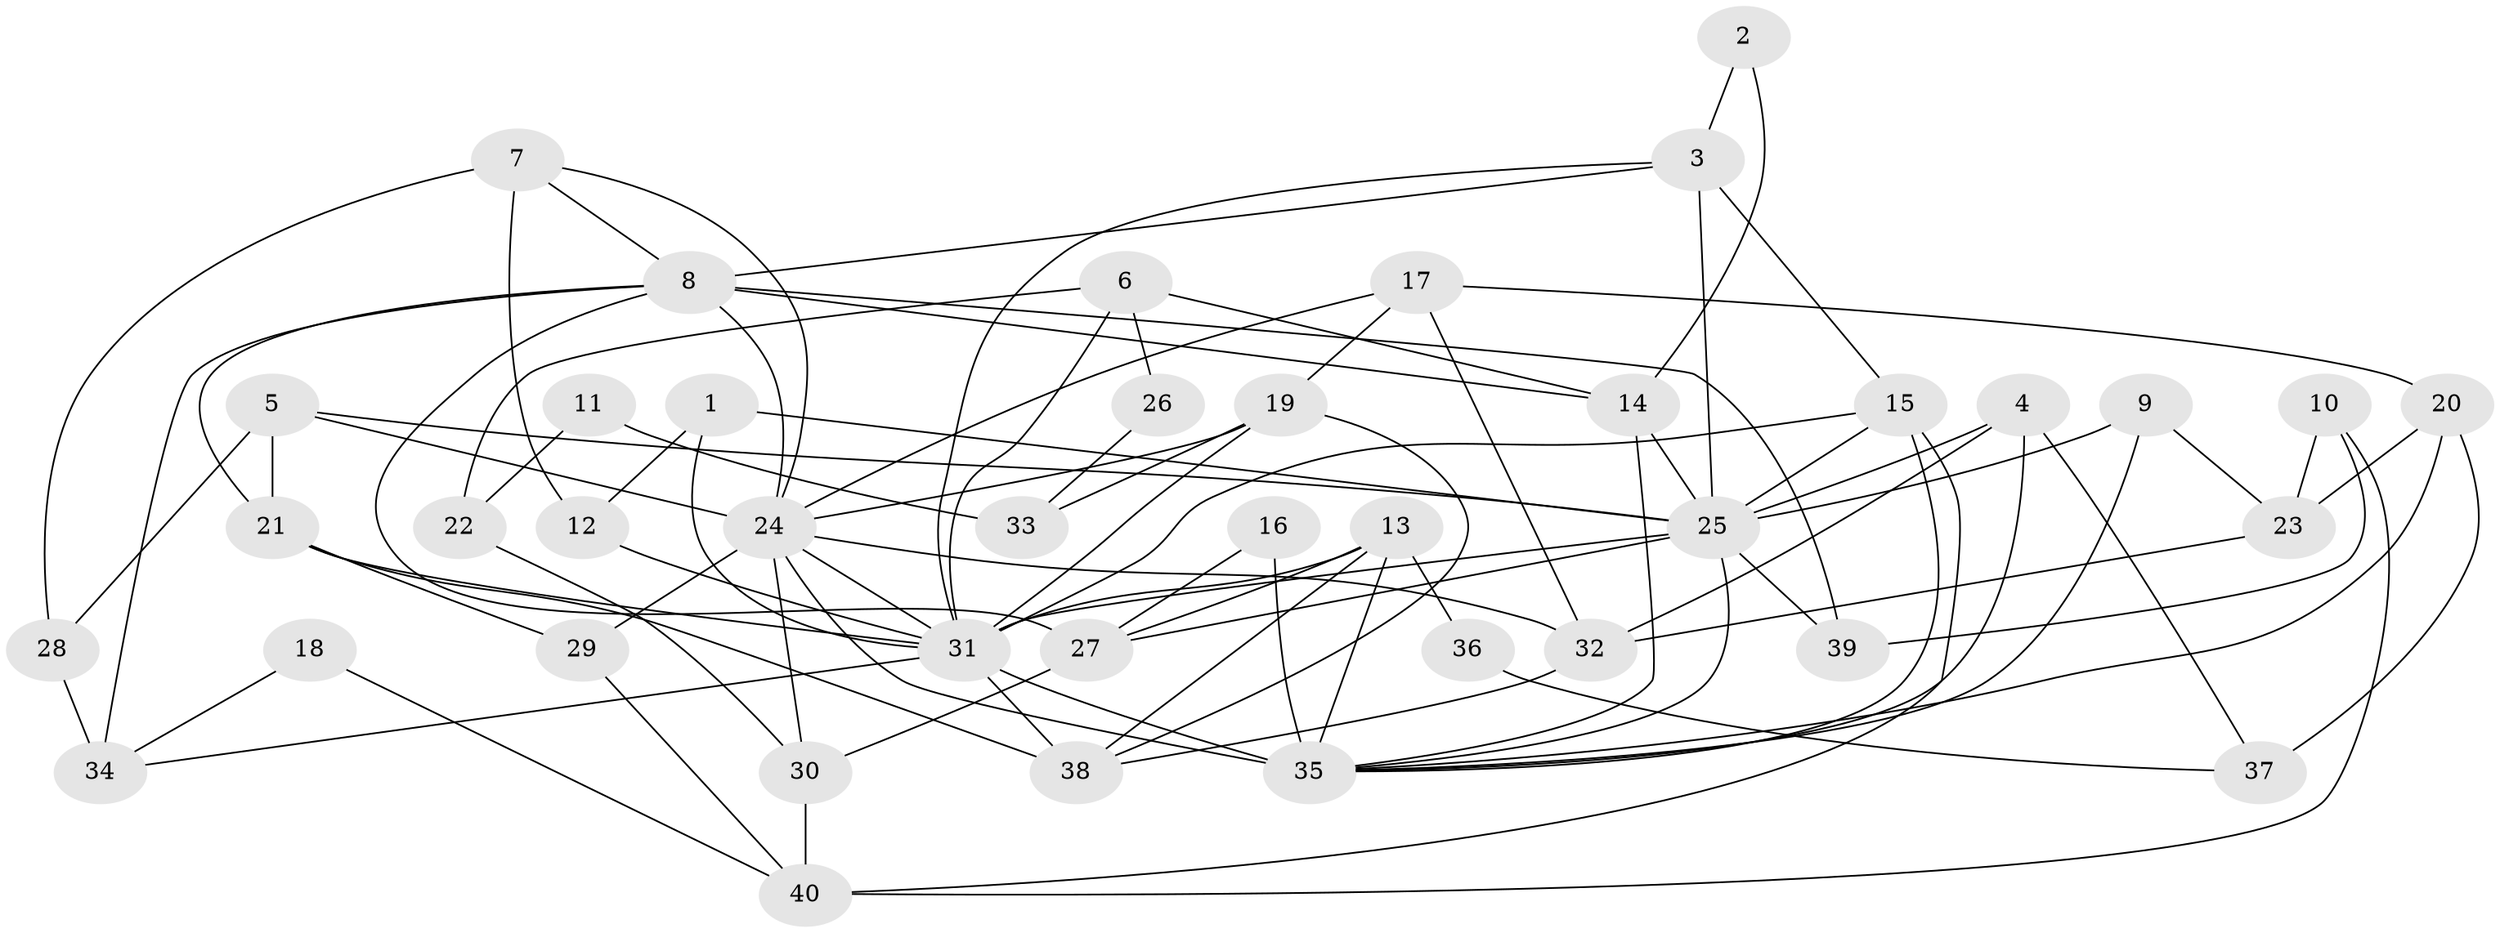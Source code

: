 // original degree distribution, {9: 0.015267175572519083, 5: 0.10687022900763359, 7: 0.030534351145038167, 4: 0.1297709923664122, 6: 0.022900763358778626, 2: 0.2748091603053435, 3: 0.19083969465648856, 1: 0.22137404580152673, 8: 0.007633587786259542}
// Generated by graph-tools (version 1.1) at 2025/36/03/04/25 23:36:13]
// undirected, 40 vertices, 90 edges
graph export_dot {
  node [color=gray90,style=filled];
  1;
  2;
  3;
  4;
  5;
  6;
  7;
  8;
  9;
  10;
  11;
  12;
  13;
  14;
  15;
  16;
  17;
  18;
  19;
  20;
  21;
  22;
  23;
  24;
  25;
  26;
  27;
  28;
  29;
  30;
  31;
  32;
  33;
  34;
  35;
  36;
  37;
  38;
  39;
  40;
  1 -- 12 [weight=1.0];
  1 -- 25 [weight=1.0];
  1 -- 31 [weight=1.0];
  2 -- 3 [weight=1.0];
  2 -- 14 [weight=1.0];
  3 -- 8 [weight=1.0];
  3 -- 15 [weight=1.0];
  3 -- 25 [weight=1.0];
  3 -- 31 [weight=1.0];
  4 -- 25 [weight=1.0];
  4 -- 32 [weight=1.0];
  4 -- 35 [weight=1.0];
  4 -- 37 [weight=1.0];
  5 -- 21 [weight=1.0];
  5 -- 24 [weight=1.0];
  5 -- 25 [weight=1.0];
  5 -- 28 [weight=1.0];
  6 -- 14 [weight=1.0];
  6 -- 22 [weight=1.0];
  6 -- 26 [weight=1.0];
  6 -- 31 [weight=1.0];
  7 -- 8 [weight=1.0];
  7 -- 12 [weight=1.0];
  7 -- 24 [weight=1.0];
  7 -- 28 [weight=1.0];
  8 -- 14 [weight=1.0];
  8 -- 21 [weight=1.0];
  8 -- 24 [weight=1.0];
  8 -- 27 [weight=1.0];
  8 -- 34 [weight=1.0];
  8 -- 39 [weight=1.0];
  9 -- 23 [weight=1.0];
  9 -- 25 [weight=1.0];
  9 -- 35 [weight=1.0];
  10 -- 23 [weight=1.0];
  10 -- 39 [weight=1.0];
  10 -- 40 [weight=1.0];
  11 -- 22 [weight=1.0];
  11 -- 33 [weight=1.0];
  12 -- 31 [weight=1.0];
  13 -- 27 [weight=1.0];
  13 -- 31 [weight=1.0];
  13 -- 35 [weight=2.0];
  13 -- 36 [weight=1.0];
  13 -- 38 [weight=1.0];
  14 -- 25 [weight=2.0];
  14 -- 35 [weight=1.0];
  15 -- 25 [weight=1.0];
  15 -- 31 [weight=1.0];
  15 -- 35 [weight=1.0];
  15 -- 40 [weight=1.0];
  16 -- 27 [weight=1.0];
  16 -- 35 [weight=2.0];
  17 -- 19 [weight=1.0];
  17 -- 20 [weight=1.0];
  17 -- 24 [weight=1.0];
  17 -- 32 [weight=1.0];
  18 -- 34 [weight=1.0];
  18 -- 40 [weight=1.0];
  19 -- 24 [weight=1.0];
  19 -- 31 [weight=1.0];
  19 -- 33 [weight=1.0];
  19 -- 38 [weight=1.0];
  20 -- 23 [weight=1.0];
  20 -- 35 [weight=1.0];
  20 -- 37 [weight=1.0];
  21 -- 29 [weight=1.0];
  21 -- 31 [weight=1.0];
  21 -- 38 [weight=2.0];
  22 -- 30 [weight=1.0];
  23 -- 32 [weight=1.0];
  24 -- 29 [weight=3.0];
  24 -- 30 [weight=1.0];
  24 -- 31 [weight=1.0];
  24 -- 32 [weight=1.0];
  24 -- 35 [weight=1.0];
  25 -- 27 [weight=2.0];
  25 -- 31 [weight=1.0];
  25 -- 35 [weight=1.0];
  25 -- 39 [weight=2.0];
  26 -- 33 [weight=1.0];
  27 -- 30 [weight=1.0];
  28 -- 34 [weight=3.0];
  29 -- 40 [weight=1.0];
  30 -- 40 [weight=1.0];
  31 -- 34 [weight=1.0];
  31 -- 35 [weight=2.0];
  31 -- 38 [weight=1.0];
  32 -- 38 [weight=1.0];
  36 -- 37 [weight=1.0];
}
